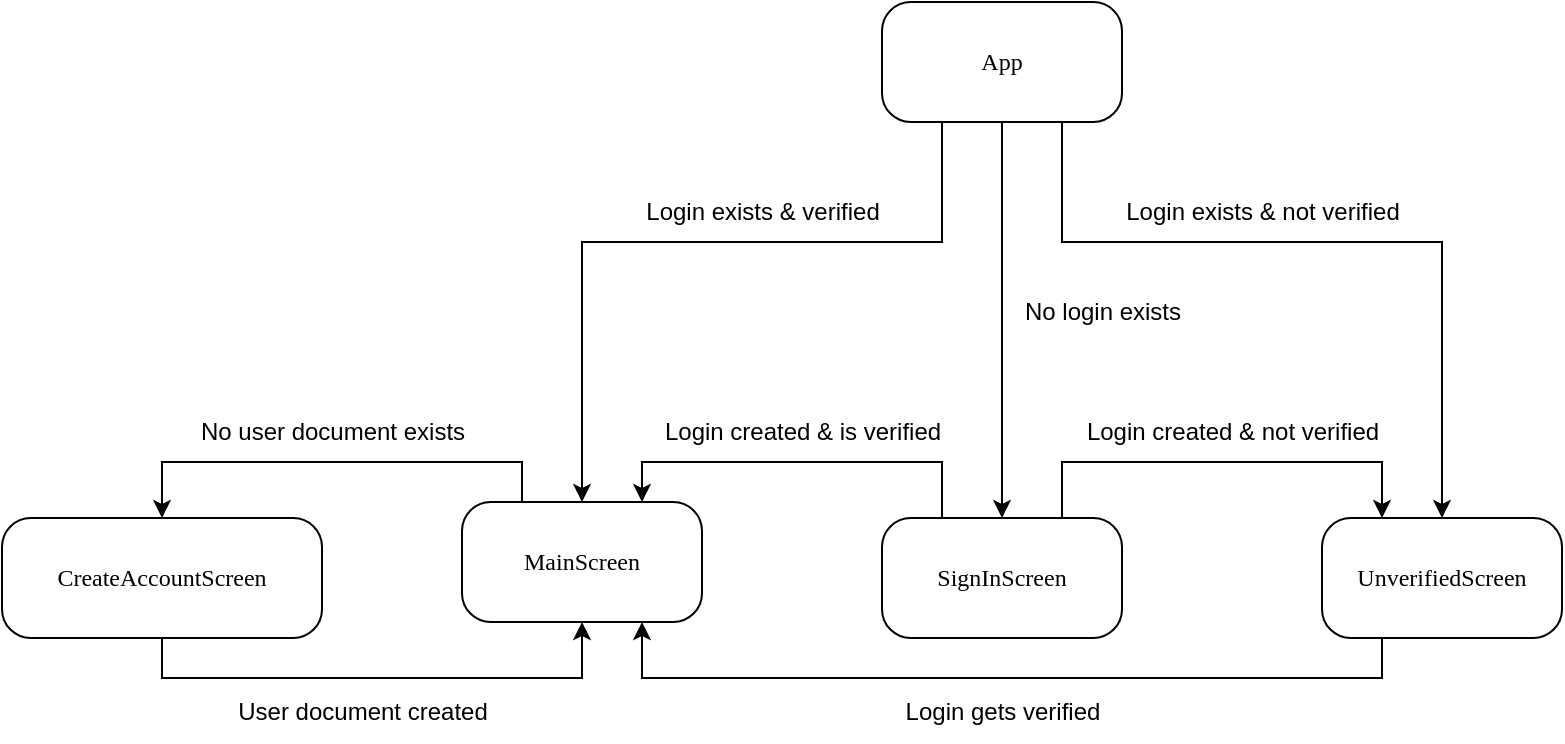 <mxfile version="21.5.2" type="device">
  <diagram name="Page-1" id="58cdce13-f638-feb5-8d6f-7d28b1aa9fa0">
    <mxGraphModel dx="1434" dy="701" grid="1" gridSize="10" guides="1" tooltips="1" connect="1" arrows="1" fold="1" page="1" pageScale="1" pageWidth="1100" pageHeight="850" background="none" math="0" shadow="0">
      <root>
        <mxCell id="0" />
        <mxCell id="1" parent="0" />
        <mxCell id="7Rwx5MBi2bmrYGt2QzQ_-12" style="edgeStyle=orthogonalEdgeStyle;rounded=0;orthogonalLoop=1;jettySize=auto;html=1;exitX=0.75;exitY=0;exitDx=0;exitDy=0;entryX=0.25;entryY=0;entryDx=0;entryDy=0;" parent="1" source="382b91b5511bd0f7-6" target="7Rwx5MBi2bmrYGt2QzQ_-5" edge="1">
          <mxGeometry relative="1" as="geometry">
            <Array as="points">
              <mxPoint x="590" y="270" />
              <mxPoint x="750" y="270" />
            </Array>
          </mxGeometry>
        </mxCell>
        <mxCell id="7Rwx5MBi2bmrYGt2QzQ_-24" style="edgeStyle=orthogonalEdgeStyle;rounded=0;orthogonalLoop=1;jettySize=auto;html=1;exitX=0.25;exitY=0;exitDx=0;exitDy=0;entryX=0.75;entryY=0;entryDx=0;entryDy=0;" parent="1" source="382b91b5511bd0f7-6" target="7Rwx5MBi2bmrYGt2QzQ_-4" edge="1">
          <mxGeometry relative="1" as="geometry" />
        </mxCell>
        <mxCell id="382b91b5511bd0f7-6" value="SignInScreen" style="rounded=1;whiteSpace=wrap;html=1;arcSize=24;fillColor=#FFFFFF;strokeColor=default;shadow=0;comic=0;labelBackgroundColor=none;fontFamily=Verdana;fontSize=12;fontColor=#000000;align=center;" parent="1" vertex="1">
          <mxGeometry x="500" y="298" width="120" height="60" as="geometry" />
        </mxCell>
        <mxCell id="7Rwx5MBi2bmrYGt2QzQ_-14" style="edgeStyle=orthogonalEdgeStyle;rounded=0;orthogonalLoop=1;jettySize=auto;html=1;exitX=0.25;exitY=1;exitDx=0;exitDy=0;entryX=0.5;entryY=0;entryDx=0;entryDy=0;" parent="1" source="7Rwx5MBi2bmrYGt2QzQ_-3" target="7Rwx5MBi2bmrYGt2QzQ_-4" edge="1">
          <mxGeometry relative="1" as="geometry">
            <Array as="points">
              <mxPoint x="530" y="160" />
              <mxPoint x="350" y="160" />
            </Array>
          </mxGeometry>
        </mxCell>
        <mxCell id="7Rwx5MBi2bmrYGt2QzQ_-15" style="edgeStyle=orthogonalEdgeStyle;rounded=0;orthogonalLoop=1;jettySize=auto;html=1;exitX=0.5;exitY=1;exitDx=0;exitDy=0;entryX=0.5;entryY=0;entryDx=0;entryDy=0;" parent="1" source="7Rwx5MBi2bmrYGt2QzQ_-3" target="382b91b5511bd0f7-6" edge="1">
          <mxGeometry relative="1" as="geometry" />
        </mxCell>
        <mxCell id="7Rwx5MBi2bmrYGt2QzQ_-16" style="edgeStyle=orthogonalEdgeStyle;rounded=0;orthogonalLoop=1;jettySize=auto;html=1;exitX=0.75;exitY=1;exitDx=0;exitDy=0;entryX=0.5;entryY=0;entryDx=0;entryDy=0;" parent="1" source="7Rwx5MBi2bmrYGt2QzQ_-3" target="7Rwx5MBi2bmrYGt2QzQ_-5" edge="1">
          <mxGeometry relative="1" as="geometry">
            <Array as="points">
              <mxPoint x="590" y="160" />
              <mxPoint x="780" y="160" />
            </Array>
          </mxGeometry>
        </mxCell>
        <mxCell id="7Rwx5MBi2bmrYGt2QzQ_-3" value="App" style="rounded=1;whiteSpace=wrap;html=1;arcSize=24;fillColor=#FFFFFF;strokeColor=default;shadow=0;comic=0;labelBackgroundColor=none;fontFamily=Verdana;fontSize=12;fontColor=#000000;align=center;" parent="1" vertex="1">
          <mxGeometry x="500" y="40" width="120" height="60" as="geometry" />
        </mxCell>
        <mxCell id="7Rwx5MBi2bmrYGt2QzQ_-27" style="edgeStyle=orthogonalEdgeStyle;rounded=0;orthogonalLoop=1;jettySize=auto;html=1;exitX=0.25;exitY=0;exitDx=0;exitDy=0;entryX=0.5;entryY=0;entryDx=0;entryDy=0;" parent="1" source="7Rwx5MBi2bmrYGt2QzQ_-4" target="7Rwx5MBi2bmrYGt2QzQ_-6" edge="1">
          <mxGeometry relative="1" as="geometry" />
        </mxCell>
        <mxCell id="7Rwx5MBi2bmrYGt2QzQ_-4" value="MainScreen" style="rounded=1;whiteSpace=wrap;html=1;arcSize=24;fillColor=#FFFFFF;strokeColor=default;shadow=0;comic=0;labelBackgroundColor=none;fontFamily=Verdana;fontSize=12;fontColor=#000000;align=center;" parent="1" vertex="1">
          <mxGeometry x="290" y="290" width="120" height="60" as="geometry" />
        </mxCell>
        <mxCell id="7Rwx5MBi2bmrYGt2QzQ_-13" style="edgeStyle=orthogonalEdgeStyle;rounded=0;orthogonalLoop=1;jettySize=auto;html=1;exitX=0.25;exitY=1;exitDx=0;exitDy=0;entryX=0.75;entryY=1;entryDx=0;entryDy=0;" parent="1" source="7Rwx5MBi2bmrYGt2QzQ_-5" target="7Rwx5MBi2bmrYGt2QzQ_-4" edge="1">
          <mxGeometry relative="1" as="geometry" />
        </mxCell>
        <mxCell id="7Rwx5MBi2bmrYGt2QzQ_-5" value="UnverifiedScreen" style="rounded=1;whiteSpace=wrap;html=1;arcSize=24;fillColor=#FFFFFF;strokeColor=default;shadow=0;comic=0;labelBackgroundColor=none;fontFamily=Verdana;fontSize=12;fontColor=#000000;align=center;" parent="1" vertex="1">
          <mxGeometry x="720" y="298" width="120" height="60" as="geometry" />
        </mxCell>
        <mxCell id="7Rwx5MBi2bmrYGt2QzQ_-10" style="edgeStyle=orthogonalEdgeStyle;rounded=0;orthogonalLoop=1;jettySize=auto;html=1;exitX=0.5;exitY=1;exitDx=0;exitDy=0;entryX=0.5;entryY=1;entryDx=0;entryDy=0;" parent="1" source="7Rwx5MBi2bmrYGt2QzQ_-6" target="7Rwx5MBi2bmrYGt2QzQ_-4" edge="1">
          <mxGeometry relative="1" as="geometry" />
        </mxCell>
        <mxCell id="7Rwx5MBi2bmrYGt2QzQ_-6" value="CreateAccountScreen" style="rounded=1;whiteSpace=wrap;html=1;arcSize=24;fillColor=#FFFFFF;strokeColor=default;shadow=0;comic=0;labelBackgroundColor=none;fontFamily=Verdana;fontSize=12;fontColor=#000000;align=center;" parent="1" vertex="1">
          <mxGeometry x="60" y="298" width="160" height="60" as="geometry" />
        </mxCell>
        <mxCell id="7Rwx5MBi2bmrYGt2QzQ_-18" value="Login exists &amp;amp; not verified" style="text;html=1;align=center;verticalAlign=middle;resizable=0;points=[];autosize=1;strokeColor=none;fillColor=none;" parent="1" vertex="1">
          <mxGeometry x="610" y="130" width="160" height="30" as="geometry" />
        </mxCell>
        <mxCell id="7Rwx5MBi2bmrYGt2QzQ_-19" value="&lt;div&gt;Login gets verified&lt;/div&gt;" style="text;html=1;align=center;verticalAlign=middle;resizable=0;points=[];autosize=1;strokeColor=none;fillColor=none;" parent="1" vertex="1">
          <mxGeometry x="500" y="380" width="120" height="30" as="geometry" />
        </mxCell>
        <mxCell id="7Rwx5MBi2bmrYGt2QzQ_-20" value="No user document exists" style="text;html=1;align=center;verticalAlign=middle;resizable=0;points=[];autosize=1;strokeColor=none;fillColor=none;" parent="1" vertex="1">
          <mxGeometry x="145" y="240" width="160" height="30" as="geometry" />
        </mxCell>
        <mxCell id="7Rwx5MBi2bmrYGt2QzQ_-21" value="User document created" style="text;html=1;align=center;verticalAlign=middle;resizable=0;points=[];autosize=1;strokeColor=none;fillColor=none;" parent="1" vertex="1">
          <mxGeometry x="165" y="380" width="150" height="30" as="geometry" />
        </mxCell>
        <mxCell id="7Rwx5MBi2bmrYGt2QzQ_-22" value="Login exists &amp;amp; verified" style="text;html=1;align=center;verticalAlign=middle;resizable=0;points=[];autosize=1;strokeColor=none;fillColor=none;" parent="1" vertex="1">
          <mxGeometry x="370" y="130" width="140" height="30" as="geometry" />
        </mxCell>
        <mxCell id="7Rwx5MBi2bmrYGt2QzQ_-23" value="Login created &amp;amp; not verified" style="text;html=1;align=center;verticalAlign=middle;resizable=0;points=[];autosize=1;strokeColor=none;fillColor=none;" parent="1" vertex="1">
          <mxGeometry x="590" y="240" width="170" height="30" as="geometry" />
        </mxCell>
        <mxCell id="7Rwx5MBi2bmrYGt2QzQ_-25" value="Login created &amp;amp; is verified" style="text;html=1;align=center;verticalAlign=middle;resizable=0;points=[];autosize=1;strokeColor=none;fillColor=none;" parent="1" vertex="1">
          <mxGeometry x="380" y="240" width="160" height="30" as="geometry" />
        </mxCell>
        <mxCell id="7Rwx5MBi2bmrYGt2QzQ_-26" value="No login exists" style="text;html=1;align=center;verticalAlign=middle;resizable=0;points=[];autosize=1;strokeColor=none;fillColor=none;" parent="1" vertex="1">
          <mxGeometry x="560" y="180" width="100" height="30" as="geometry" />
        </mxCell>
      </root>
    </mxGraphModel>
  </diagram>
</mxfile>
